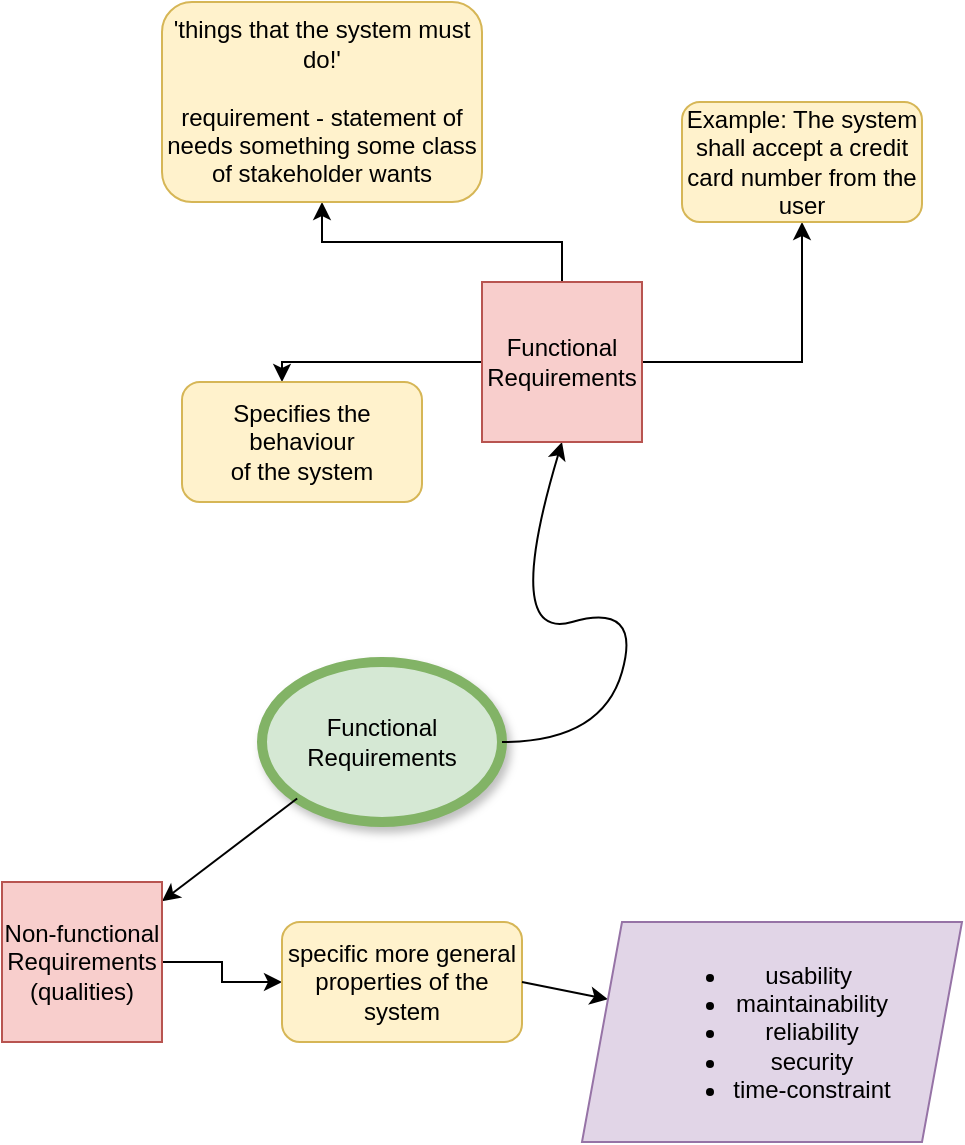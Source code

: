 <mxfile version="14.6.0" type="github" pages="2"><diagram id="w1UaZPjJ1C_x7kW7Vbuo" name="Overview"><mxGraphModel dx="897" dy="775" grid="1" gridSize="10" guides="1" tooltips="1" connect="1" arrows="1" fold="1" page="1" pageScale="1" pageWidth="827" pageHeight="1169" math="0" shadow="0"><root><mxCell id="0"/><mxCell id="1" parent="0"/><mxCell id="9bvo0u32q2WUrAJULTxK-1" value="Functional Requirements" style="ellipse;whiteSpace=wrap;html=1;fillColor=#d5e8d4;strokeColor=#82b366;shadow=1;strokeWidth=5;" vertex="1" parent="1"><mxGeometry x="350" y="360" width="120" height="80" as="geometry"/></mxCell><mxCell id="9bvo0u32q2WUrAJULTxK-2" value="" style="curved=1;endArrow=classic;html=1;entryX=0.5;entryY=1;entryDx=0;entryDy=0;" edge="1" parent="1" target="9bvo0u32q2WUrAJULTxK-3"><mxGeometry width="50" height="50" relative="1" as="geometry"><mxPoint x="470" y="400" as="sourcePoint"/><mxPoint x="610" y="210" as="targetPoint"/><Array as="points"><mxPoint x="520" y="400"/><mxPoint x="540" y="330"/><mxPoint x="470" y="350"/></Array></mxGeometry></mxCell><mxCell id="9bvo0u32q2WUrAJULTxK-5" style="edgeStyle=orthogonalEdgeStyle;rounded=0;orthogonalLoop=1;jettySize=auto;html=1;" edge="1" parent="1" source="9bvo0u32q2WUrAJULTxK-3"><mxGeometry relative="1" as="geometry"><mxPoint x="360" y="220" as="targetPoint"/><Array as="points"><mxPoint x="360" y="210"/></Array></mxGeometry></mxCell><mxCell id="9bvo0u32q2WUrAJULTxK-9" style="edgeStyle=orthogonalEdgeStyle;rounded=0;orthogonalLoop=1;jettySize=auto;html=1;exitX=0.5;exitY=0;exitDx=0;exitDy=0;" edge="1" parent="1" source="9bvo0u32q2WUrAJULTxK-3" target="9bvo0u32q2WUrAJULTxK-10"><mxGeometry relative="1" as="geometry"><mxPoint x="330" y="130" as="targetPoint"/></mxGeometry></mxCell><mxCell id="ntAfHrH89OZoSnZjHyI4-2" style="edgeStyle=orthogonalEdgeStyle;rounded=0;orthogonalLoop=1;jettySize=auto;html=1;exitX=1;exitY=0.5;exitDx=0;exitDy=0;" edge="1" parent="1" source="9bvo0u32q2WUrAJULTxK-3" target="ntAfHrH89OZoSnZjHyI4-1"><mxGeometry relative="1" as="geometry"/></mxCell><mxCell id="9bvo0u32q2WUrAJULTxK-3" value="Functional Requirements&lt;br&gt;" style="whiteSpace=wrap;html=1;aspect=fixed;fillColor=#f8cecc;strokeColor=#b85450;" vertex="1" parent="1"><mxGeometry x="460" y="170" width="80" height="80" as="geometry"/></mxCell><mxCell id="9bvo0u32q2WUrAJULTxK-6" value="Specifies the behaviour&lt;br&gt;of the system" style="rounded=1;whiteSpace=wrap;html=1;fillColor=#fff2cc;strokeColor=#d6b656;" vertex="1" parent="1"><mxGeometry x="310" y="220" width="120" height="60" as="geometry"/></mxCell><mxCell id="9bvo0u32q2WUrAJULTxK-7" value="" style="endArrow=classic;html=1;exitX=0;exitY=1;exitDx=0;exitDy=0;" edge="1" parent="1" source="9bvo0u32q2WUrAJULTxK-1" target="9bvo0u32q2WUrAJULTxK-11"><mxGeometry width="50" height="50" relative="1" as="geometry"><mxPoint x="350" y="420" as="sourcePoint"/><mxPoint x="400" y="370" as="targetPoint"/></mxGeometry></mxCell><mxCell id="9bvo0u32q2WUrAJULTxK-10" value="'things that the system must do!'&lt;br&gt;&lt;br&gt;requirement - statement of needs something some class of stakeholder wants" style="rounded=1;whiteSpace=wrap;html=1;fillColor=#fff2cc;strokeColor=#d6b656;" vertex="1" parent="1"><mxGeometry x="300" y="30" width="160" height="100" as="geometry"/></mxCell><mxCell id="9bvo0u32q2WUrAJULTxK-13" style="edgeStyle=orthogonalEdgeStyle;rounded=0;orthogonalLoop=1;jettySize=auto;html=1;exitX=1;exitY=0.5;exitDx=0;exitDy=0;" edge="1" parent="1" source="9bvo0u32q2WUrAJULTxK-11" target="9bvo0u32q2WUrAJULTxK-12"><mxGeometry relative="1" as="geometry"/></mxCell><mxCell id="9bvo0u32q2WUrAJULTxK-11" value="Non-functional Requirements (qualities)" style="whiteSpace=wrap;html=1;aspect=fixed;fillColor=#f8cecc;strokeColor=#b85450;" vertex="1" parent="1"><mxGeometry x="220" y="470" width="80" height="80" as="geometry"/></mxCell><mxCell id="9bvo0u32q2WUrAJULTxK-12" value="specific more general properties of the system" style="rounded=1;whiteSpace=wrap;html=1;fillColor=#fff2cc;strokeColor=#d6b656;" vertex="1" parent="1"><mxGeometry x="360" y="490" width="120" height="60" as="geometry"/></mxCell><mxCell id="9bvo0u32q2WUrAJULTxK-15" value="" style="endArrow=classic;html=1;" edge="1" parent="1" target="9bvo0u32q2WUrAJULTxK-16"><mxGeometry width="50" height="50" relative="1" as="geometry"><mxPoint x="480" y="520" as="sourcePoint"/><mxPoint x="560" y="520" as="targetPoint"/></mxGeometry></mxCell><mxCell id="9bvo0u32q2WUrAJULTxK-16" value="&lt;ul&gt;&lt;li&gt;usability&amp;nbsp;&lt;/li&gt;&lt;li&gt;maintainability&lt;/li&gt;&lt;li&gt;reliability&lt;/li&gt;&lt;li&gt;security&lt;/li&gt;&lt;li&gt;time-constraint&lt;/li&gt;&lt;/ul&gt;" style="shape=parallelogram;perimeter=parallelogramPerimeter;whiteSpace=wrap;html=1;fixedSize=1;fillColor=#e1d5e7;strokeColor=#9673a6;" vertex="1" parent="1"><mxGeometry x="510" y="490" width="190" height="110" as="geometry"/></mxCell><mxCell id="ntAfHrH89OZoSnZjHyI4-1" value="Example: The system shall accept a credit card number from the user" style="rounded=1;whiteSpace=wrap;html=1;fillColor=#fff2cc;strokeColor=#d6b656;" vertex="1" parent="1"><mxGeometry x="560" y="80" width="120" height="60" as="geometry"/></mxCell></root></mxGraphModel></diagram><diagram id="ol3S-X4ycOdcsm6Xt-zH" name="Page-2"><mxGraphModel dx="1554" dy="897" grid="1" gridSize="10" guides="1" tooltips="1" connect="1" arrows="1" fold="1" page="1" pageScale="1" pageWidth="827" pageHeight="1169" math="0" shadow="0"><root><mxCell id="IxxoiBT_2JMeUXp6J0DY-0"/><mxCell id="IxxoiBT_2JMeUXp6J0DY-1" parent="IxxoiBT_2JMeUXp6J0DY-0"/></root></mxGraphModel></diagram></mxfile>